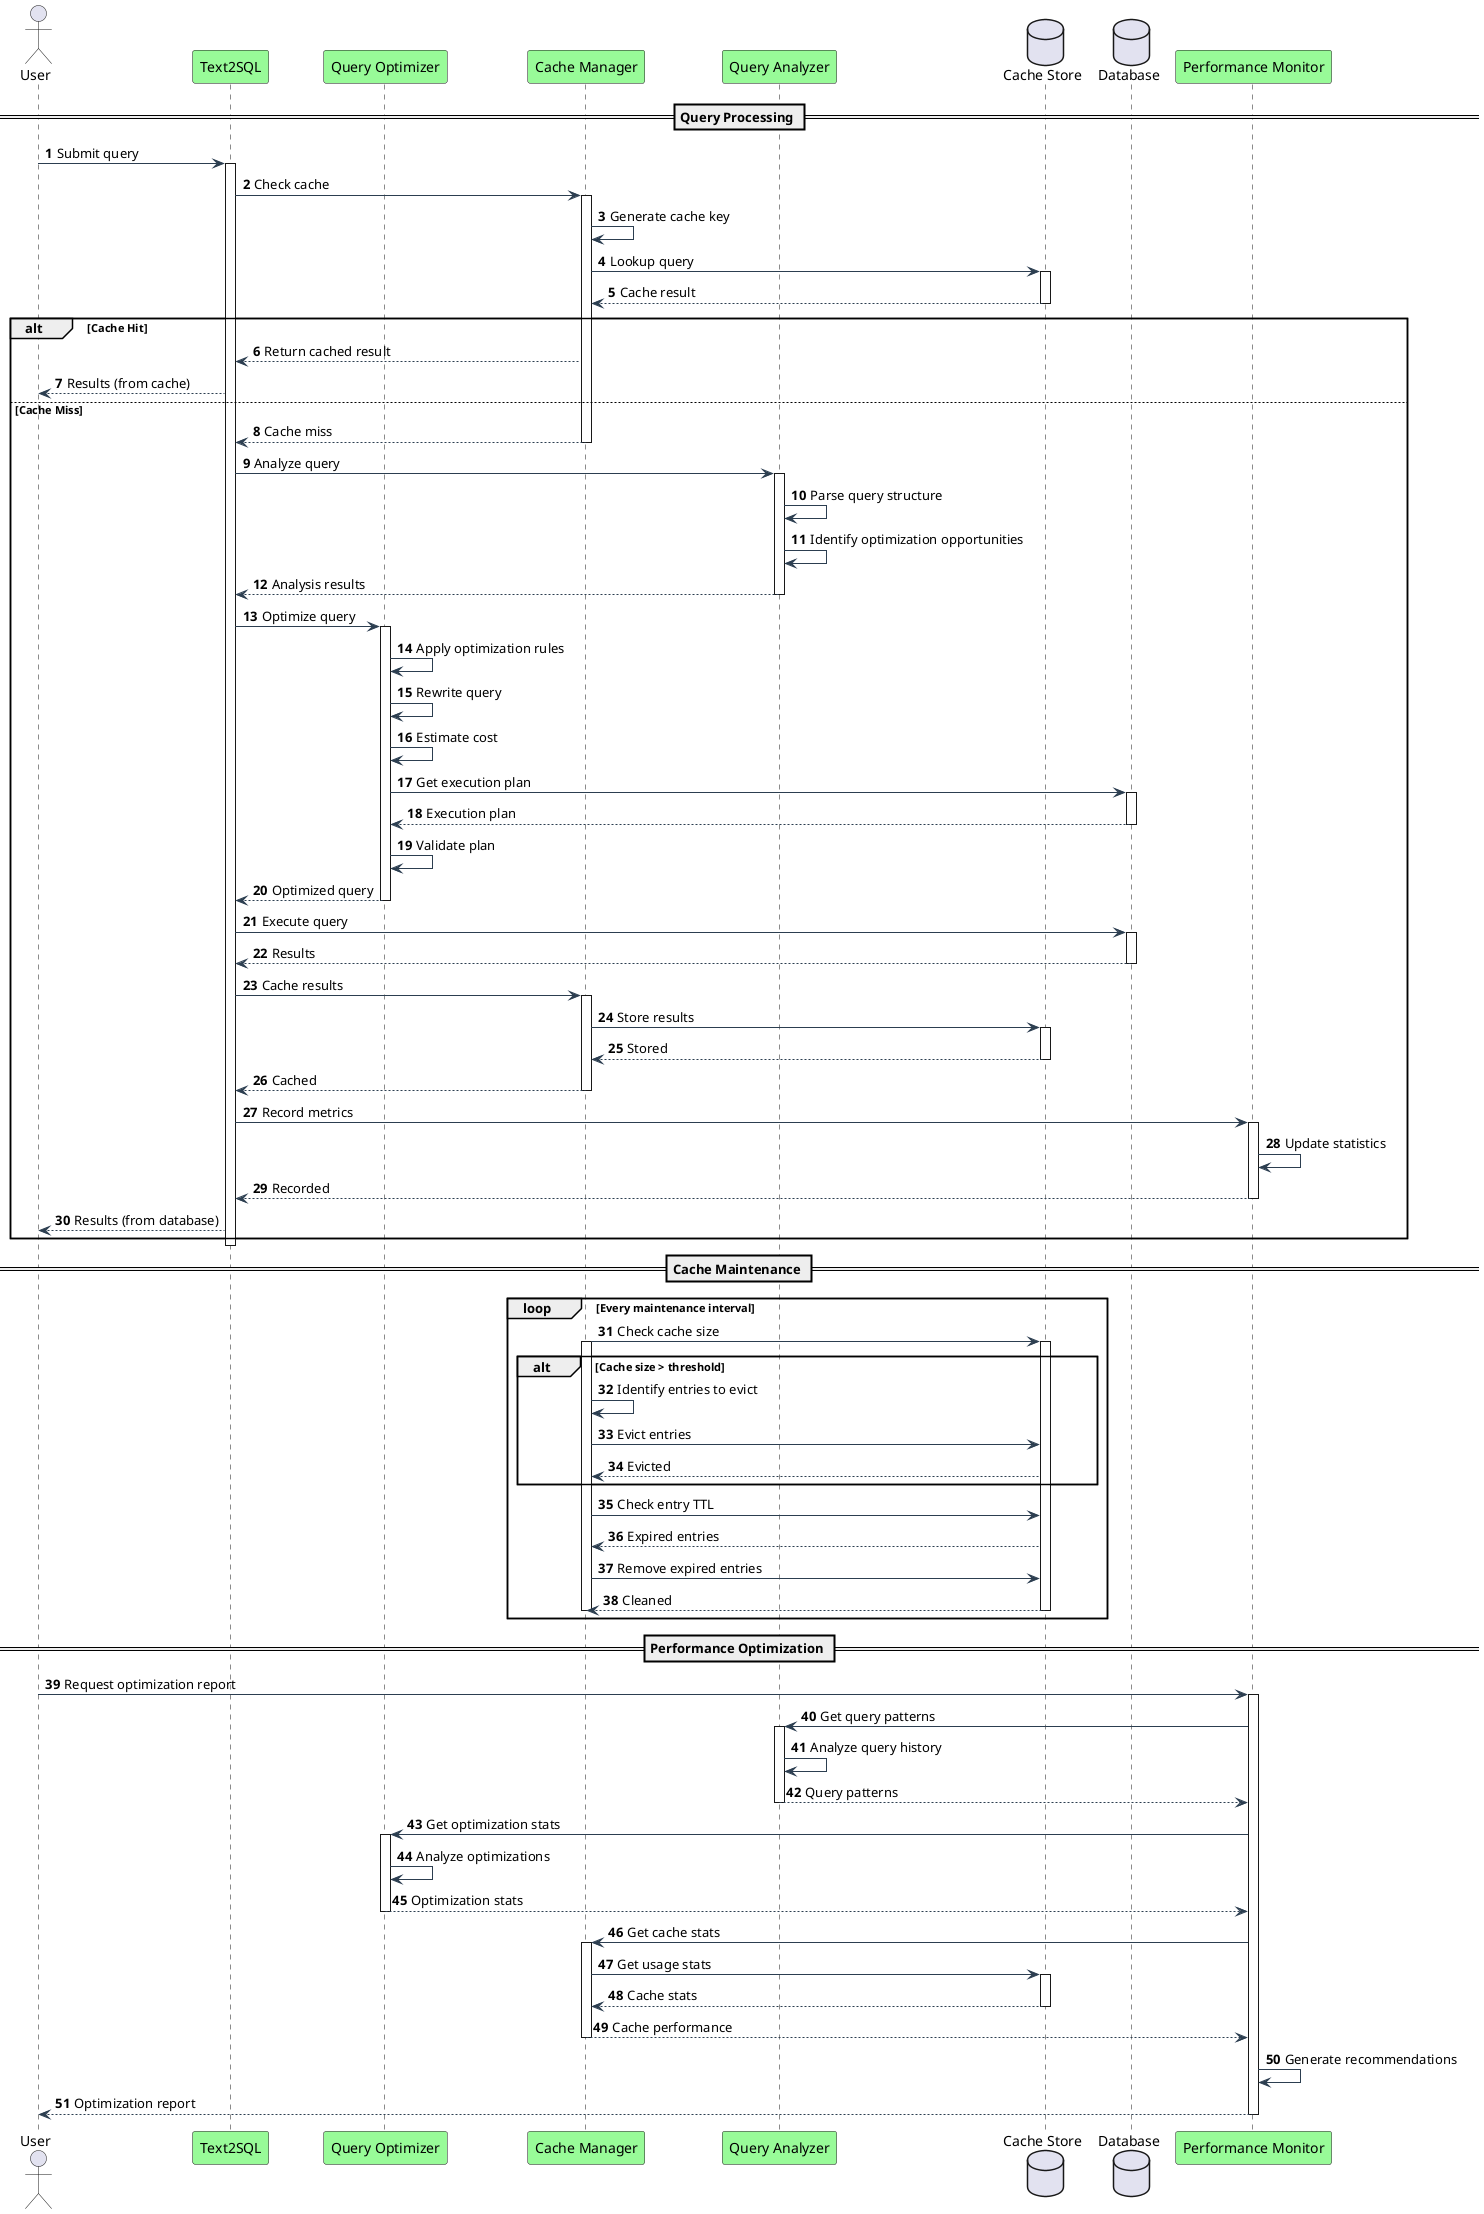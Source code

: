 @startuml Caching and Optimization Workflow

skinparam {
    BackgroundColor transparent
    ArrowColor #2C3E50
    LifelineBackgroundColor #98FB98
    ParticipantBackgroundColor #98FB98
    BoxBackgroundColor #FFFFFF
}

actor User
participant "Text2SQL" as T2S
participant "Query Optimizer" as QO
participant "Cache Manager" as CM
participant "Query Analyzer" as QA
database "Cache Store" as CS
database "Database" as DB
participant "Performance Monitor" as PM

autonumber

== Query Processing ==
User -> T2S: Submit query
activate T2S

T2S -> CM: Check cache
activate CM

CM -> CM: Generate cache key
CM -> CS: Lookup query
activate CS
CS --> CM: Cache result
deactivate CS

alt Cache Hit
    CM --> T2S: Return cached result
    T2S --> User: Results (from cache)
else Cache Miss
    CM --> T2S: Cache miss
    deactivate CM
    
    T2S -> QA: Analyze query
    activate QA
    QA -> QA: Parse query structure
    QA -> QA: Identify optimization opportunities
    QA --> T2S: Analysis results
    deactivate QA
    
    T2S -> QO: Optimize query
    activate QO
    
    QO -> QO: Apply optimization rules
    QO -> QO: Rewrite query
    QO -> QO: Estimate cost
    
    QO -> DB: Get execution plan
    activate DB
    DB --> QO: Execution plan
    deactivate DB
    
    QO -> QO: Validate plan
    QO --> T2S: Optimized query
    deactivate QO
    
    T2S -> DB: Execute query
    activate DB
    DB --> T2S: Results
    deactivate DB
    
    T2S -> CM: Cache results
    activate CM
    CM -> CS: Store results
    activate CS
    CS --> CM: Stored
    deactivate CS
    CM --> T2S: Cached
    deactivate CM
    
    T2S -> PM: Record metrics
    activate PM
    PM -> PM: Update statistics
    PM --> T2S: Recorded
    deactivate PM
    
    T2S --> User: Results (from database)
end

deactivate T2S

== Cache Maintenance ==
loop Every maintenance interval
    CM -> CS: Check cache size
    activate CM
    activate CS
    
    alt Cache size > threshold
        CM -> CM: Identify entries to evict
        CM -> CS: Evict entries
        CS --> CM: Evicted
    end
    
    CM -> CS: Check entry TTL
    CS --> CM: Expired entries
    
    CM -> CS: Remove expired entries
    CS --> CM: Cleaned
    deactivate CS
    deactivate CM
end

== Performance Optimization ==
User -> PM: Request optimization report
activate PM

PM -> QA: Get query patterns
activate QA
QA -> QA: Analyze query history
QA --> PM: Query patterns
deactivate QA

PM -> QO: Get optimization stats
activate QO
QO -> QO: Analyze optimizations
QO --> PM: Optimization stats
deactivate QO

PM -> CM: Get cache stats
activate CM
CM -> CS: Get usage stats
activate CS
CS --> CM: Cache stats
deactivate CS
CM --> PM: Cache performance
deactivate CM

PM -> PM: Generate recommendations
PM --> User: Optimization report
deactivate PM

@enduml
